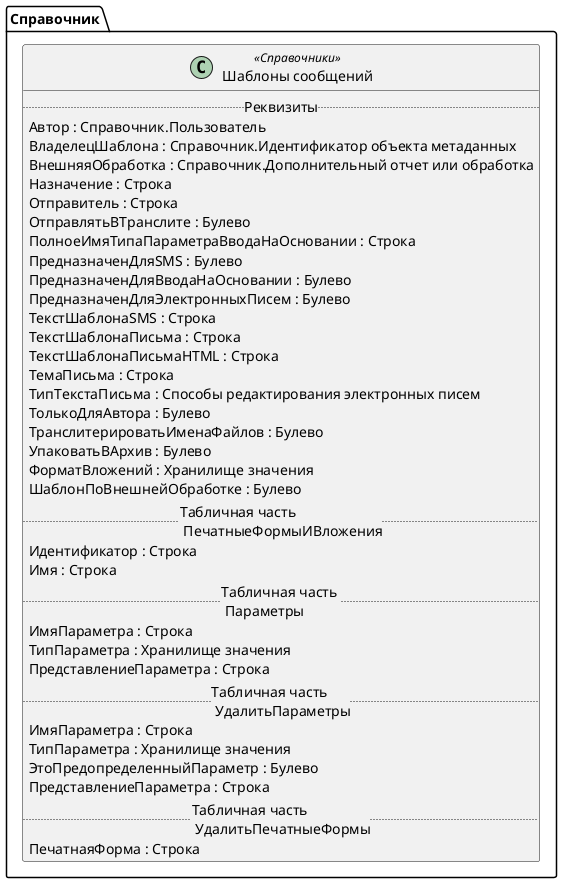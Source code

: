 ﻿@startuml ШаблоныСообщений
'!include templates.wsd
'..\include templates.wsd
class Справочник.ШаблоныСообщений as "Шаблоны сообщений" <<Справочники>>
{
..Реквизиты..
Автор : Справочник.Пользователь
ВладелецШаблона : Справочник.Идентификатор объекта метаданных
ВнешняяОбработка : Справочник.Дополнительный отчет или обработка
Назначение : Строка
Отправитель : Строка
ОтправлятьВТранслите : Булево
ПолноеИмяТипаПараметраВводаНаОсновании : Строка
ПредназначенДляSMS : Булево
ПредназначенДляВводаНаОсновании : Булево
ПредназначенДляЭлектронныхПисем : Булево
ТекстШаблонаSMS : Строка
ТекстШаблонаПисьма : Строка
ТекстШаблонаПисьмаHTML : Строка
ТемаПисьма : Строка
ТипТекстаПисьма : Способы редактирования электронных писем
ТолькоДляАвтора : Булево
ТранслитерироватьИменаФайлов : Булево
УпаковатьВАрхив : Булево
ФорматВложений : Хранилище значения
ШаблонПоВнешнейОбработке : Булево
..Табличная часть \n ПечатныеФормыИВложения..
Идентификатор : Строка
Имя : Строка
..Табличная часть \n Параметры..
ИмяПараметра : Строка
ТипПараметра : Хранилище значения
ПредставлениеПараметра : Строка
..Табличная часть \n УдалитьПараметры..
ИмяПараметра : Строка
ТипПараметра : Хранилище значения
ЭтоПредопределенныйПараметр : Булево
ПредставлениеПараметра : Строка
..Табличная часть \n УдалитьПечатныеФормы..
ПечатнаяФорма : Строка
}
@enduml
